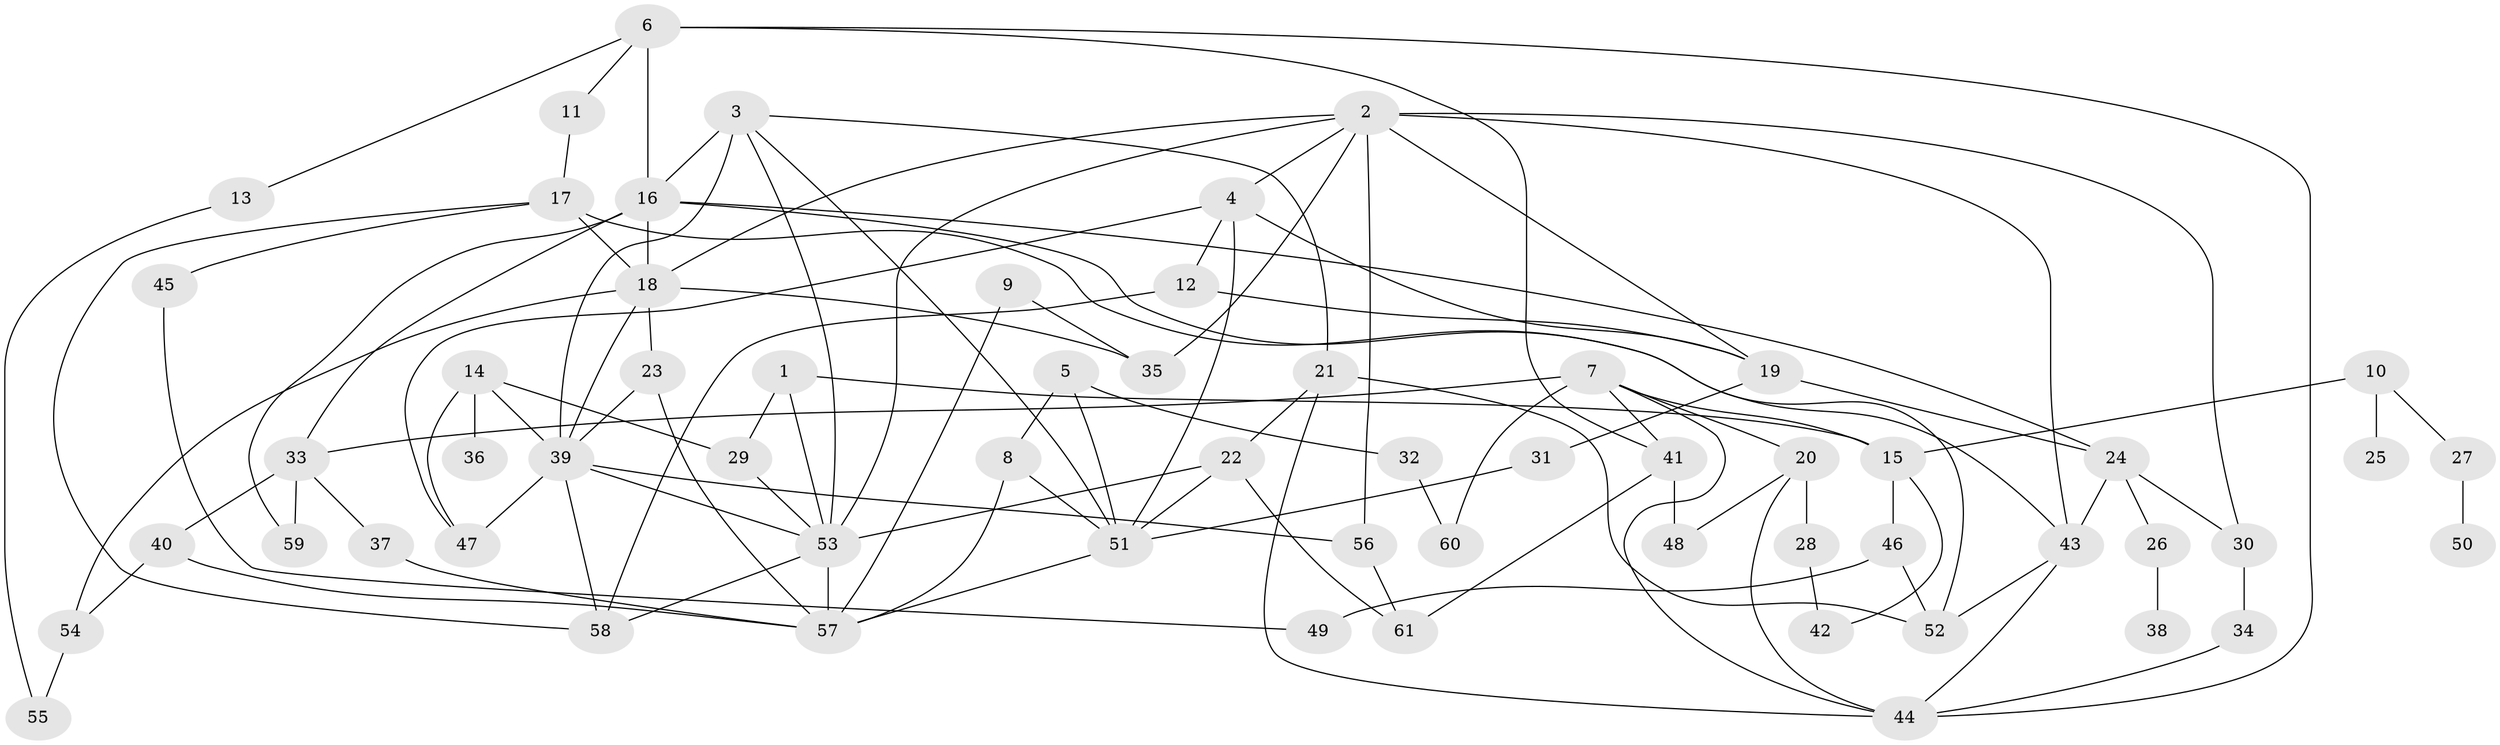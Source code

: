 // original degree distribution, {7: 0.024193548387096774, 4: 0.1532258064516129, 5: 0.06451612903225806, 3: 0.25806451612903225, 6: 0.04032258064516129, 2: 0.27419354838709675, 1: 0.18548387096774194}
// Generated by graph-tools (version 1.1) at 2025/00/03/09/25 03:00:57]
// undirected, 61 vertices, 110 edges
graph export_dot {
graph [start="1"]
  node [color=gray90,style=filled];
  1;
  2;
  3;
  4;
  5;
  6;
  7;
  8;
  9;
  10;
  11;
  12;
  13;
  14;
  15;
  16;
  17;
  18;
  19;
  20;
  21;
  22;
  23;
  24;
  25;
  26;
  27;
  28;
  29;
  30;
  31;
  32;
  33;
  34;
  35;
  36;
  37;
  38;
  39;
  40;
  41;
  42;
  43;
  44;
  45;
  46;
  47;
  48;
  49;
  50;
  51;
  52;
  53;
  54;
  55;
  56;
  57;
  58;
  59;
  60;
  61;
  1 -- 15 [weight=1.0];
  1 -- 29 [weight=1.0];
  1 -- 53 [weight=1.0];
  2 -- 4 [weight=1.0];
  2 -- 18 [weight=1.0];
  2 -- 19 [weight=1.0];
  2 -- 30 [weight=1.0];
  2 -- 35 [weight=1.0];
  2 -- 43 [weight=1.0];
  2 -- 53 [weight=1.0];
  2 -- 56 [weight=1.0];
  3 -- 16 [weight=3.0];
  3 -- 21 [weight=1.0];
  3 -- 39 [weight=1.0];
  3 -- 51 [weight=1.0];
  3 -- 53 [weight=2.0];
  4 -- 12 [weight=1.0];
  4 -- 19 [weight=1.0];
  4 -- 47 [weight=1.0];
  4 -- 51 [weight=1.0];
  5 -- 8 [weight=1.0];
  5 -- 32 [weight=1.0];
  5 -- 51 [weight=1.0];
  6 -- 11 [weight=1.0];
  6 -- 13 [weight=1.0];
  6 -- 16 [weight=1.0];
  6 -- 41 [weight=1.0];
  6 -- 44 [weight=1.0];
  7 -- 15 [weight=1.0];
  7 -- 20 [weight=1.0];
  7 -- 33 [weight=1.0];
  7 -- 41 [weight=1.0];
  7 -- 44 [weight=1.0];
  7 -- 60 [weight=1.0];
  8 -- 51 [weight=1.0];
  8 -- 57 [weight=1.0];
  9 -- 35 [weight=1.0];
  9 -- 57 [weight=1.0];
  10 -- 15 [weight=2.0];
  10 -- 25 [weight=1.0];
  10 -- 27 [weight=1.0];
  11 -- 17 [weight=1.0];
  12 -- 19 [weight=1.0];
  12 -- 58 [weight=1.0];
  13 -- 55 [weight=1.0];
  14 -- 29 [weight=1.0];
  14 -- 36 [weight=1.0];
  14 -- 39 [weight=1.0];
  14 -- 47 [weight=1.0];
  15 -- 42 [weight=1.0];
  15 -- 46 [weight=1.0];
  16 -- 18 [weight=1.0];
  16 -- 24 [weight=1.0];
  16 -- 33 [weight=1.0];
  16 -- 52 [weight=1.0];
  16 -- 59 [weight=1.0];
  17 -- 18 [weight=1.0];
  17 -- 43 [weight=1.0];
  17 -- 45 [weight=1.0];
  17 -- 58 [weight=1.0];
  18 -- 23 [weight=1.0];
  18 -- 35 [weight=1.0];
  18 -- 39 [weight=1.0];
  18 -- 54 [weight=1.0];
  19 -- 24 [weight=1.0];
  19 -- 31 [weight=1.0];
  20 -- 28 [weight=1.0];
  20 -- 44 [weight=1.0];
  20 -- 48 [weight=1.0];
  21 -- 22 [weight=1.0];
  21 -- 44 [weight=1.0];
  21 -- 52 [weight=1.0];
  22 -- 51 [weight=1.0];
  22 -- 53 [weight=1.0];
  22 -- 61 [weight=1.0];
  23 -- 39 [weight=1.0];
  23 -- 57 [weight=1.0];
  24 -- 26 [weight=1.0];
  24 -- 30 [weight=1.0];
  24 -- 43 [weight=1.0];
  26 -- 38 [weight=1.0];
  27 -- 50 [weight=1.0];
  28 -- 42 [weight=1.0];
  29 -- 53 [weight=1.0];
  30 -- 34 [weight=1.0];
  31 -- 51 [weight=1.0];
  32 -- 60 [weight=1.0];
  33 -- 37 [weight=1.0];
  33 -- 40 [weight=1.0];
  33 -- 59 [weight=1.0];
  34 -- 44 [weight=1.0];
  37 -- 57 [weight=1.0];
  39 -- 47 [weight=1.0];
  39 -- 53 [weight=1.0];
  39 -- 56 [weight=1.0];
  39 -- 58 [weight=1.0];
  40 -- 54 [weight=1.0];
  40 -- 57 [weight=1.0];
  41 -- 48 [weight=1.0];
  41 -- 61 [weight=1.0];
  43 -- 44 [weight=1.0];
  43 -- 52 [weight=1.0];
  45 -- 49 [weight=1.0];
  46 -- 49 [weight=1.0];
  46 -- 52 [weight=1.0];
  51 -- 57 [weight=1.0];
  53 -- 57 [weight=1.0];
  53 -- 58 [weight=1.0];
  54 -- 55 [weight=1.0];
  56 -- 61 [weight=1.0];
}
